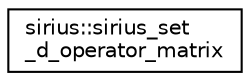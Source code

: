 digraph "Graphical Class Hierarchy"
{
 // INTERACTIVE_SVG=YES
  edge [fontname="Helvetica",fontsize="10",labelfontname="Helvetica",labelfontsize="10"];
  node [fontname="Helvetica",fontsize="10",shape=record];
  rankdir="LR";
  Node1 [label="sirius::sirius_set\l_d_operator_matrix",height=0.2,width=0.4,color="black", fillcolor="white", style="filled",URL="$interfacesirius_1_1sirius__set__d__operator__matrix.html"];
}
